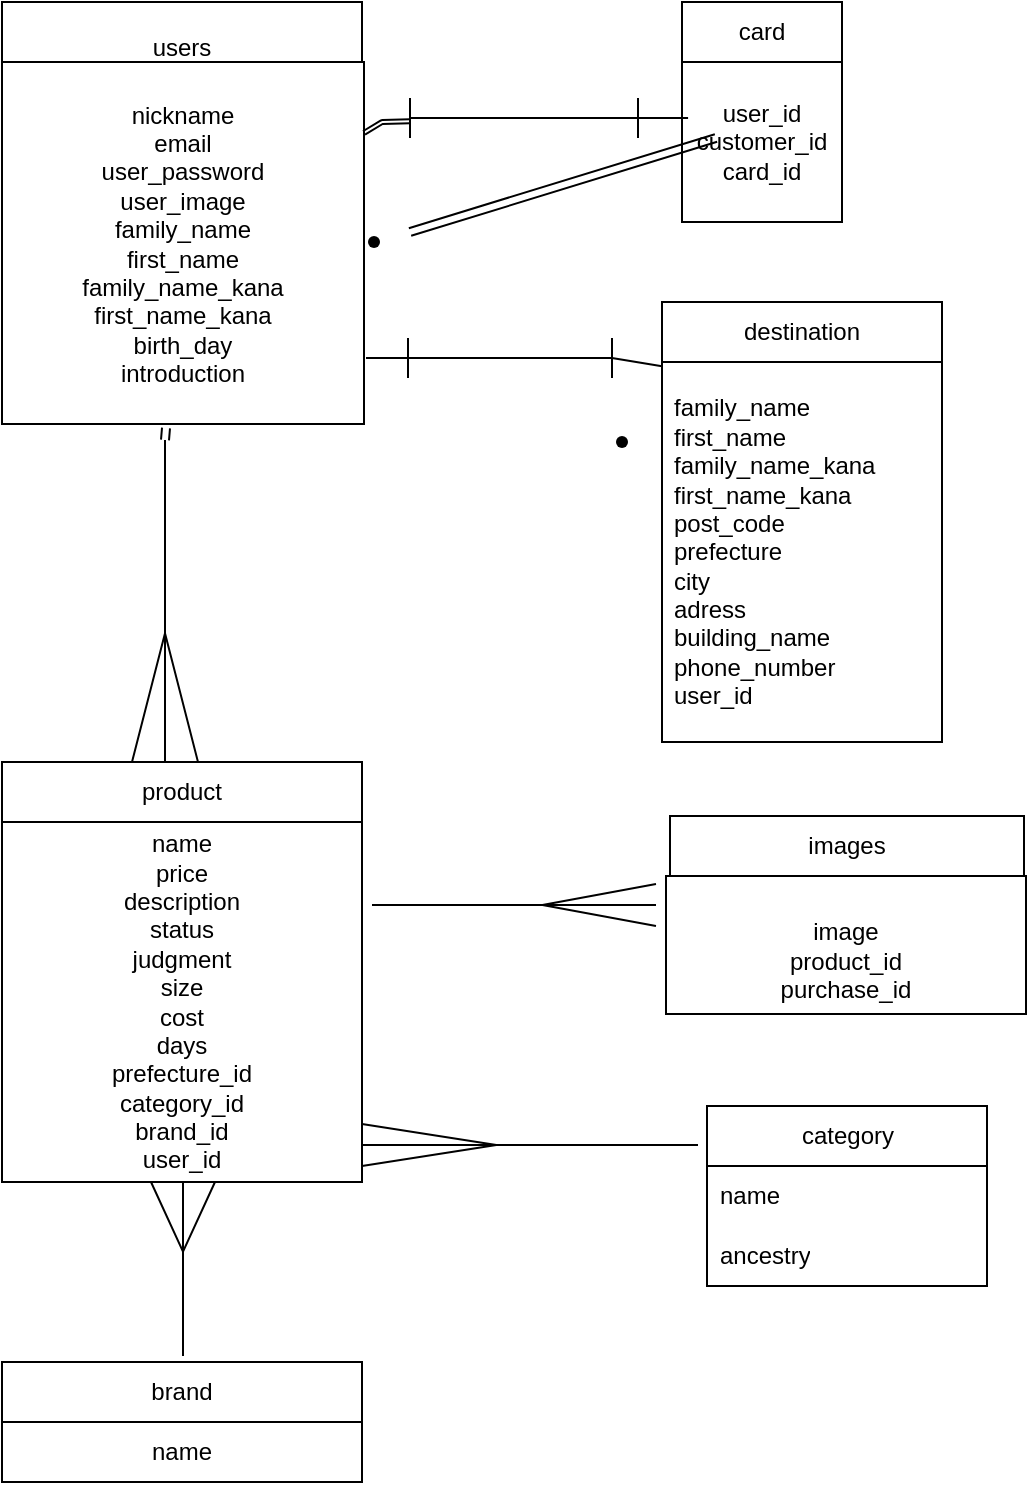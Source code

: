 <mxfile>
    <diagram id="S1ZJYg7Er-kijTexnGPJ" name="ページ1">
        <mxGraphModel dx="610" dy="379" grid="0" gridSize="10" guides="1" tooltips="1" connect="1" arrows="1" fold="1" page="1" pageScale="1" pageWidth="827" pageHeight="1169" math="0" shadow="0">
            <root>
                <mxCell id="0"/>
                <mxCell id="1" parent="0"/>
                <mxCell id="4" value="images" style="rounded=0;whiteSpace=wrap;html=1;" vertex="1" parent="1">
                    <mxGeometry x="384" y="497" width="177" height="30" as="geometry"/>
                </mxCell>
                <mxCell id="5" value="card" style="rounded=0;whiteSpace=wrap;html=1;fontSize=12;align=center;labelPosition=center;verticalLabelPosition=middle;verticalAlign=middle;" vertex="1" parent="1">
                    <mxGeometry x="390" y="90" width="80" height="30" as="geometry"/>
                </mxCell>
                <mxCell id="6" value="user_id&lt;br&gt;customer_id&lt;br&gt;card_id&lt;br&gt;" style="whiteSpace=wrap;html=1;aspect=fixed;fontSize=12;" vertex="1" parent="1">
                    <mxGeometry x="390" y="120" width="80" height="80" as="geometry"/>
                </mxCell>
                <mxCell id="7" value="&lt;br style=&quot;font-size: 12px;&quot;&gt;users&lt;br style=&quot;font-size: 12px;&quot;&gt;" style="rounded=0;whiteSpace=wrap;html=1;fontSize=12;align=center;labelPosition=center;verticalLabelPosition=middle;verticalAlign=middle;" vertex="1" parent="1">
                    <mxGeometry x="50" y="90" width="180" height="30" as="geometry"/>
                </mxCell>
                <mxCell id="8" value="nickname&lt;br&gt;email&lt;br&gt;user_password&lt;br&gt;user_image&lt;br&gt;family_name&lt;br&gt;first_name&lt;br&gt;family_name_kana&lt;br&gt;first_name_kana&lt;br&gt;birth_day&lt;br&gt;introduction" style="whiteSpace=wrap;html=1;aspect=fixed;fontSize=12;" vertex="1" parent="1">
                    <mxGeometry x="50" y="120" width="181" height="181" as="geometry"/>
                </mxCell>
                <mxCell id="10" value="name&lt;br&gt;price&lt;br&gt;description&lt;br&gt;status&lt;br&gt;judgment&lt;br&gt;size&lt;br&gt;cost&lt;br&gt;days&lt;br&gt;prefecture_id&lt;br&gt;category_id&lt;br&gt;brand_id&lt;br&gt;user_id" style="whiteSpace=wrap;html=1;aspect=fixed;fontSize=12;" vertex="1" parent="1">
                    <mxGeometry x="50" y="500" width="180" height="180" as="geometry"/>
                </mxCell>
                <mxCell id="11" value="product" style="rounded=0;whiteSpace=wrap;html=1;" vertex="1" parent="1">
                    <mxGeometry x="50" y="470" width="180" height="30" as="geometry"/>
                </mxCell>
                <mxCell id="12" value="name" style="rounded=0;whiteSpace=wrap;html=1;" vertex="1" parent="1">
                    <mxGeometry x="50" y="800" width="180" height="30" as="geometry"/>
                </mxCell>
                <mxCell id="13" value="brand" style="rounded=0;whiteSpace=wrap;html=1;" vertex="1" parent="1">
                    <mxGeometry x="50" y="770" width="180" height="30" as="geometry"/>
                </mxCell>
                <mxCell id="14" value="&lt;br&gt;image&lt;br&gt;product_id&lt;br&gt;purchase_id" style="rounded=0;whiteSpace=wrap;html=1;" vertex="1" parent="1">
                    <mxGeometry x="382" y="527" width="180" height="69" as="geometry"/>
                </mxCell>
                <mxCell id="18" value="category" style="swimlane;fontStyle=0;childLayout=stackLayout;horizontal=1;startSize=30;horizontalStack=0;resizeParent=1;resizeParentMax=0;resizeLast=0;collapsible=1;marginBottom=0;whiteSpace=wrap;html=1;fontSize=12;" vertex="1" parent="1">
                    <mxGeometry x="402.5" y="642" width="140" height="90" as="geometry"/>
                </mxCell>
                <mxCell id="20" value="name" style="text;strokeColor=none;fillColor=none;align=left;verticalAlign=middle;spacingLeft=4;spacingRight=4;overflow=hidden;points=[[0,0.5],[1,0.5]];portConstraint=eastwest;rotatable=0;whiteSpace=wrap;html=1;fontSize=12;" vertex="1" parent="18">
                    <mxGeometry y="30" width="140" height="30" as="geometry"/>
                </mxCell>
                <mxCell id="21" value="ancestry" style="text;strokeColor=none;fillColor=none;align=left;verticalAlign=middle;spacingLeft=4;spacingRight=4;overflow=hidden;points=[[0,0.5],[1,0.5]];portConstraint=eastwest;rotatable=0;whiteSpace=wrap;html=1;fontSize=12;" vertex="1" parent="18">
                    <mxGeometry y="60" width="140" height="30" as="geometry"/>
                </mxCell>
                <mxCell id="26" value="destination" style="swimlane;fontStyle=0;childLayout=stackLayout;horizontal=1;startSize=30;horizontalStack=0;resizeParent=1;resizeParentMax=0;resizeLast=0;collapsible=1;marginBottom=0;whiteSpace=wrap;html=1;fontSize=12;" vertex="1" parent="1">
                    <mxGeometry x="380" y="240" width="140" height="220" as="geometry"/>
                </mxCell>
                <mxCell id="27" value="family_name&lt;br&gt;first_name&lt;br&gt;family_name_kana&lt;br&gt;first_name_kana&lt;br&gt;post_code&lt;br&gt;prefecture&lt;br&gt;city&lt;br&gt;adress&lt;br&gt;building_name&lt;br&gt;phone_number&lt;br&gt;user_id&lt;br&gt;" style="text;strokeColor=none;fillColor=none;align=left;verticalAlign=middle;spacingLeft=4;spacingRight=4;overflow=hidden;points=[[0,0.5],[1,0.5]];portConstraint=eastwest;rotatable=0;whiteSpace=wrap;html=1;fontSize=12;" vertex="1" parent="26">
                    <mxGeometry y="30" width="140" height="190" as="geometry"/>
                </mxCell>
                <mxCell id="31" value="" style="shape=waypoint;sketch=0;size=6;pointerEvents=1;points=[];fillColor=default;resizable=0;rotatable=0;perimeter=centerPerimeter;snapToPoint=1;fontSize=12;" vertex="1" parent="1">
                    <mxGeometry x="350" y="300" width="20" height="20" as="geometry"/>
                </mxCell>
                <mxCell id="32" value="" style="shape=waypoint;sketch=0;size=6;pointerEvents=1;points=[];fillColor=default;resizable=0;rotatable=0;perimeter=centerPerimeter;snapToPoint=1;fontSize=12;" vertex="1" parent="1">
                    <mxGeometry x="226" y="200" width="20" height="20" as="geometry"/>
                </mxCell>
                <mxCell id="53" value="" style="edgeStyle=none;shape=link;html=1;fontSize=3;width=2;" edge="1" parent="1" source="48" target="8">
                    <mxGeometry relative="1" as="geometry">
                        <Array as="points">
                            <mxPoint x="240" y="150"/>
                        </Array>
                    </mxGeometry>
                </mxCell>
                <mxCell id="54" style="edgeStyle=none;shape=link;html=1;exitX=1;exitY=0.5;exitDx=0;exitDy=0;exitPerimeter=0;entryX=0.038;entryY=0.35;entryDx=0;entryDy=0;entryPerimeter=0;fontSize=3;width=0;" edge="1" parent="1" source="48" target="6">
                    <mxGeometry relative="1" as="geometry"/>
                </mxCell>
                <mxCell id="48" value="" style="shape=crossbar;whiteSpace=wrap;html=1;rounded=1;fontSize=3;" vertex="1" parent="1">
                    <mxGeometry x="254" y="138" width="114" height="20" as="geometry"/>
                </mxCell>
                <mxCell id="55" style="edgeStyle=none;shape=link;html=1;fontSize=3;width=0;" edge="1" parent="1" source="52">
                    <mxGeometry relative="1" as="geometry">
                        <mxPoint x="232" y="268" as="targetPoint"/>
                    </mxGeometry>
                </mxCell>
                <mxCell id="57" value="" style="edgeStyle=none;shape=link;html=1;fontSize=3;exitX=1;exitY=0.5;exitDx=0;exitDy=0;exitPerimeter=0;width=0;entryX=0;entryY=0.011;entryDx=0;entryDy=0;entryPerimeter=0;" edge="1" parent="1" source="52" target="27">
                    <mxGeometry relative="1" as="geometry"/>
                </mxCell>
                <mxCell id="52" value="" style="shape=crossbar;whiteSpace=wrap;html=1;rounded=1;fontSize=3;" vertex="1" parent="1">
                    <mxGeometry x="253" y="258" width="102" height="20" as="geometry"/>
                </mxCell>
                <mxCell id="64" style="edgeStyle=none;shape=link;html=1;exitX=0.5;exitY=1;exitDx=0;exitDy=0;exitPerimeter=0;fontSize=3;" edge="1" parent="1" source="58">
                    <mxGeometry relative="1" as="geometry">
                        <mxPoint x="132" y="303" as="targetPoint"/>
                    </mxGeometry>
                </mxCell>
                <mxCell id="58" value="" style="verticalLabelPosition=bottom;shadow=0;dashed=0;align=center;html=1;verticalAlign=top;shape=mxgraph.electrical.radio.aerial_-_antenna_1;fontSize=3;direction=west;" vertex="1" parent="1">
                    <mxGeometry x="115" y="309" width="33" height="161" as="geometry"/>
                </mxCell>
                <mxCell id="59" value="" style="verticalLabelPosition=bottom;shadow=0;dashed=0;align=center;html=1;verticalAlign=top;shape=mxgraph.electrical.radio.aerial_-_antenna_1;fontSize=3;direction=east;" vertex="1" parent="1">
                    <mxGeometry x="124.5" y="680" width="32" height="87" as="geometry"/>
                </mxCell>
                <mxCell id="62" value="" style="verticalLabelPosition=bottom;shadow=0;dashed=0;align=center;html=1;verticalAlign=top;shape=mxgraph.electrical.radio.aerial_-_antenna_1;fontSize=3;direction=south;" vertex="1" parent="1">
                    <mxGeometry x="235" y="531" width="142" height="21" as="geometry"/>
                </mxCell>
                <mxCell id="63" value="" style="verticalLabelPosition=bottom;shadow=0;dashed=0;align=center;html=1;verticalAlign=top;shape=mxgraph.electrical.radio.aerial_-_antenna_1;fontSize=3;direction=north;" vertex="1" parent="1">
                    <mxGeometry x="230" y="651" width="168" height="21" as="geometry"/>
                </mxCell>
                <mxCell id="65" value="" style="endArrow=classic;html=1;fontSize=3;shape=link;" edge="1" parent="1">
                    <mxGeometry width="50" height="50" relative="1" as="geometry">
                        <mxPoint x="254" y="205" as="sourcePoint"/>
                        <mxPoint x="407" y="158" as="targetPoint"/>
                    </mxGeometry>
                </mxCell>
            </root>
        </mxGraphModel>
    </diagram>
</mxfile>